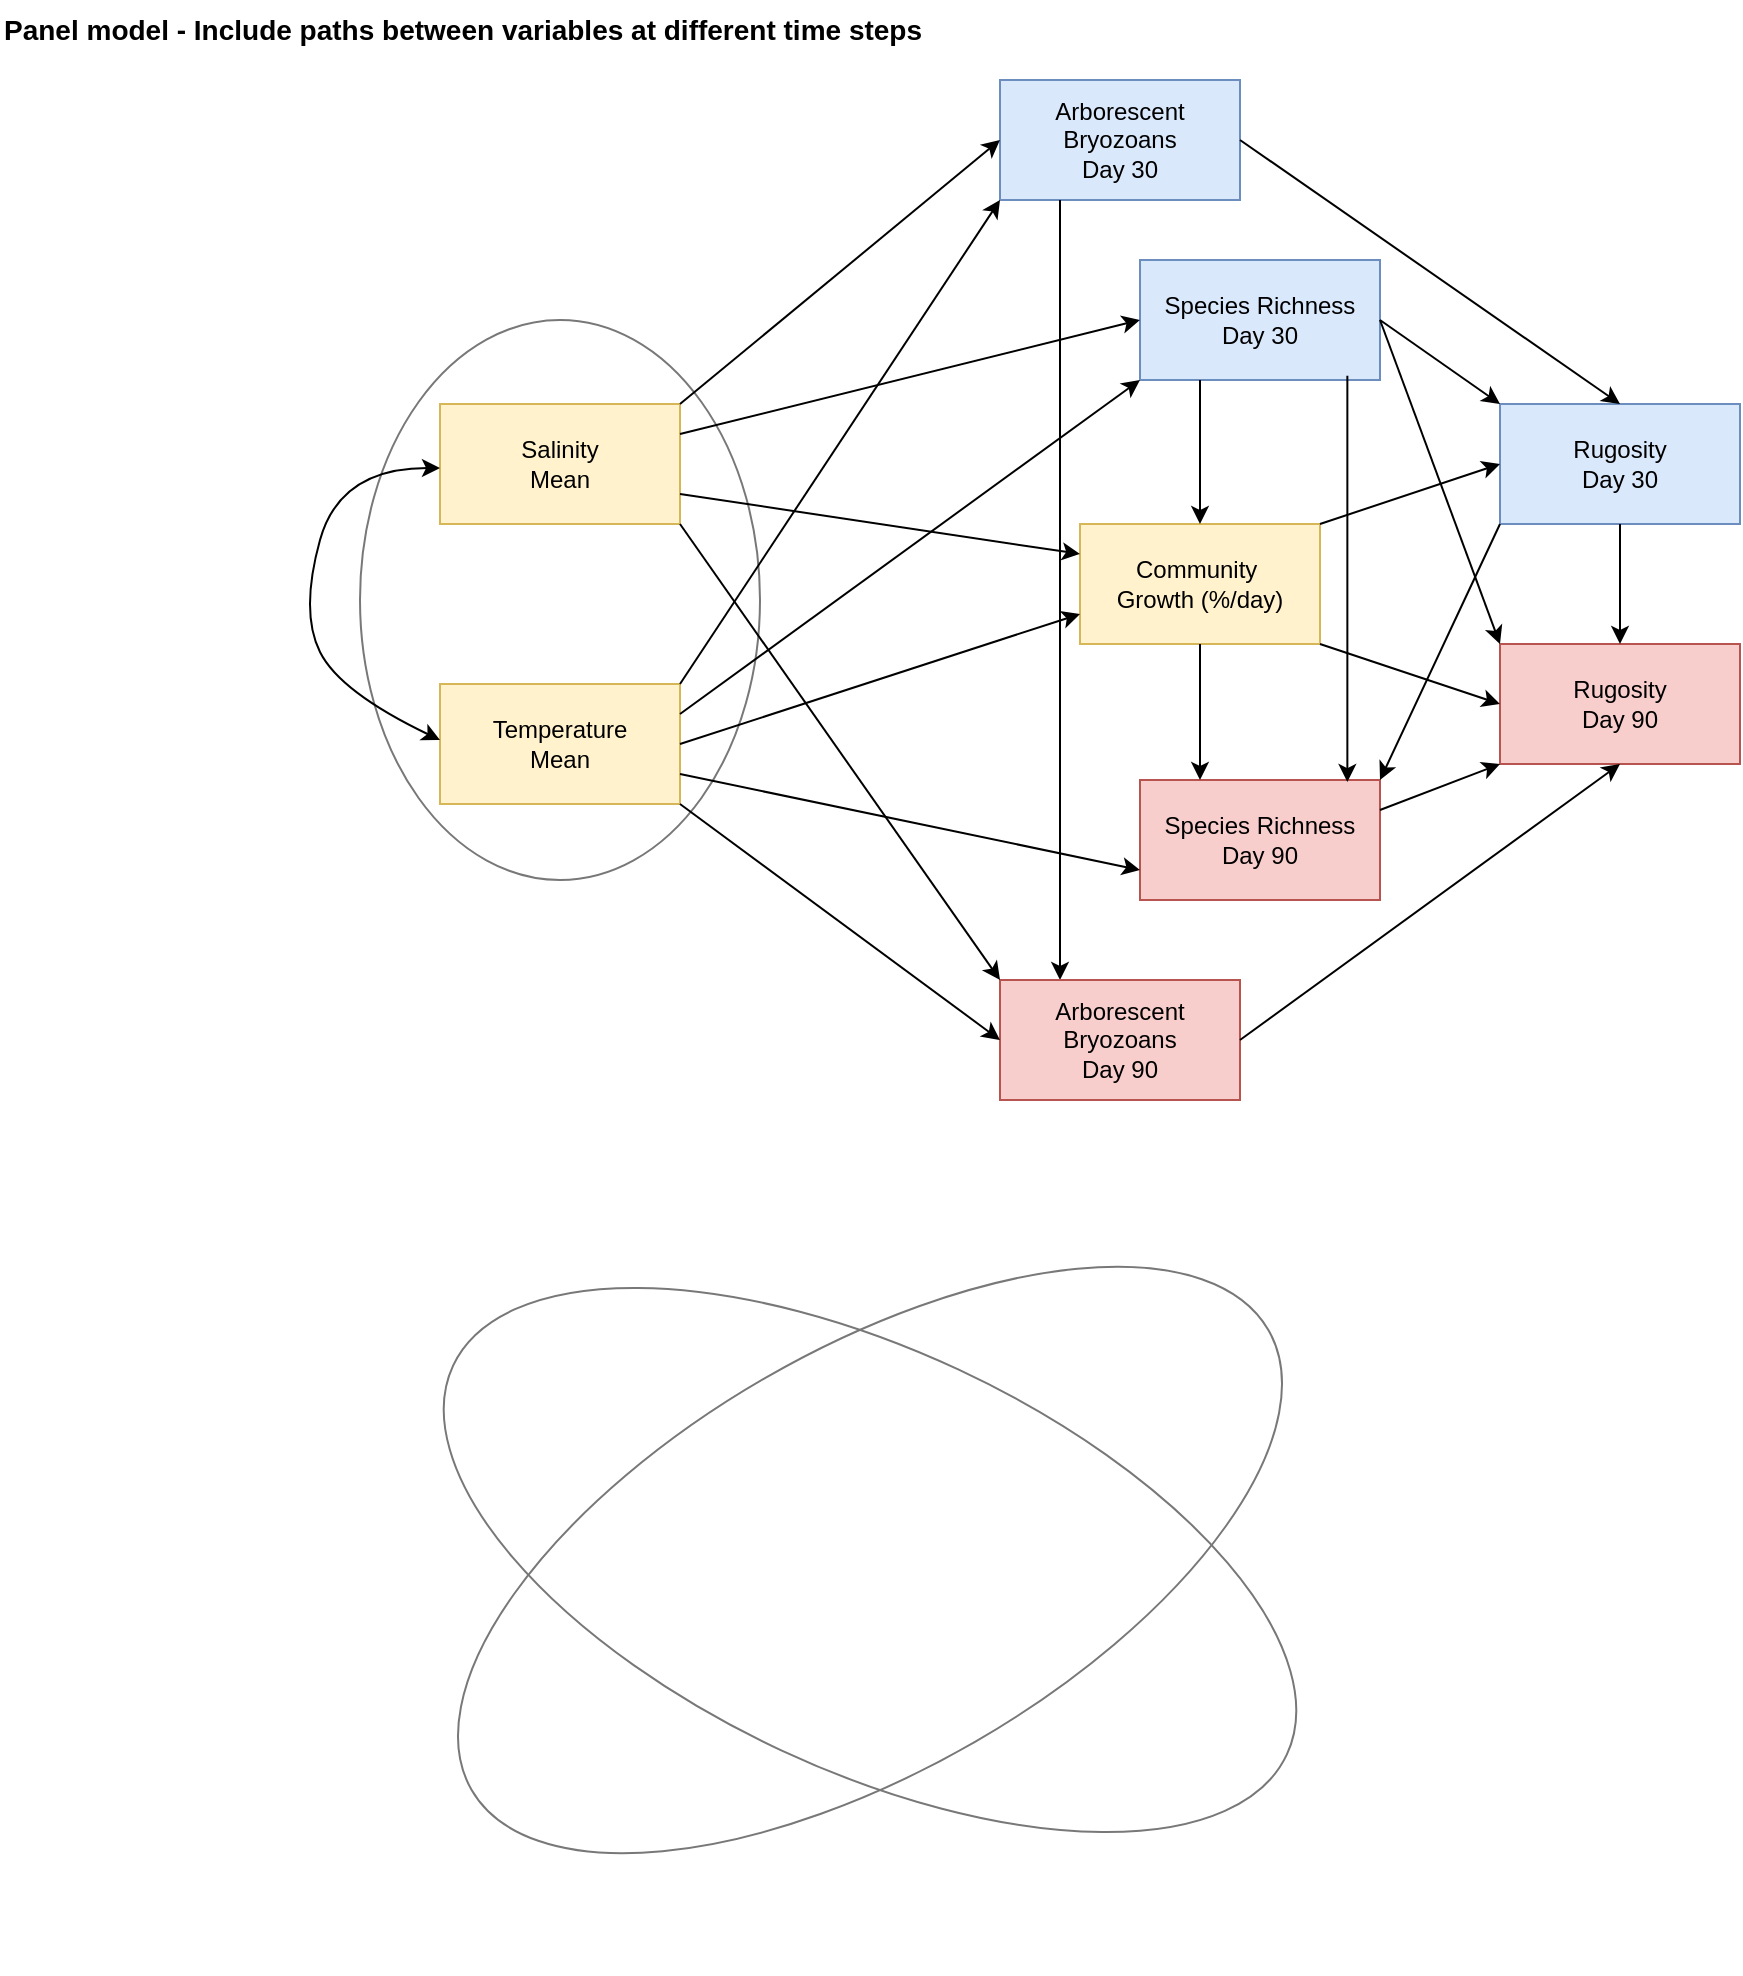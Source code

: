 <mxfile version="24.7.6">
  <diagram name="Page-1" id="g-VMl2kAD7bW_ptmqm9F">
    <mxGraphModel dx="1644" dy="458" grid="1" gridSize="10" guides="1" tooltips="1" connect="1" arrows="1" fold="1" page="1" pageScale="1" pageWidth="850" pageHeight="1100" math="0" shadow="0">
      <root>
        <mxCell id="0" />
        <mxCell id="1" parent="0" />
        <mxCell id="fCYjmJp2Jo-kTbjJ5ymH-38" value="" style="ellipse;whiteSpace=wrap;html=1;fillStyle=dashed;fillColor=none;strokeColor=#787878;" parent="1" vertex="1">
          <mxGeometry x="120" y="190" width="200" height="280" as="geometry" />
        </mxCell>
        <mxCell id="fCYjmJp2Jo-kTbjJ5ymH-39" value="" style="ellipse;whiteSpace=wrap;html=1;fillStyle=dashed;fillColor=none;strokeColor=#787878;rotation=-65;" parent="1" vertex="1">
          <mxGeometry x="270" y="580" width="210" height="460" as="geometry" />
        </mxCell>
        <mxCell id="fCYjmJp2Jo-kTbjJ5ymH-1" value="Salinity&lt;div&gt;Mean&lt;/div&gt;" style="rounded=0;whiteSpace=wrap;html=1;fillColor=#fff2cc;strokeColor=#d6b656;" parent="1" vertex="1">
          <mxGeometry x="160" y="232" width="120" height="60" as="geometry" />
        </mxCell>
        <mxCell id="fCYjmJp2Jo-kTbjJ5ymH-2" value="Community&amp;nbsp;&lt;div&gt;Growth (%/day)&lt;/div&gt;" style="whiteSpace=wrap;html=1;rounded=0;fillColor=#fff2cc;strokeColor=#d6b656;" parent="1" vertex="1">
          <mxGeometry x="480" y="292" width="120" height="60" as="geometry" />
        </mxCell>
        <mxCell id="fCYjmJp2Jo-kTbjJ5ymH-3" value="Species Richness&lt;div&gt;Day 30&lt;/div&gt;" style="whiteSpace=wrap;html=1;rounded=0;fillColor=#dae8fc;strokeColor=#6c8ebf;" parent="1" vertex="1">
          <mxGeometry x="510" y="160" width="120" height="60" as="geometry" />
        </mxCell>
        <mxCell id="fCYjmJp2Jo-kTbjJ5ymH-4" value="" style="endArrow=classic;html=1;rounded=0;exitX=1;exitY=0.75;exitDx=0;exitDy=0;entryX=0;entryY=0.25;entryDx=0;entryDy=0;" parent="1" source="fCYjmJp2Jo-kTbjJ5ymH-1" target="fCYjmJp2Jo-kTbjJ5ymH-2" edge="1">
          <mxGeometry width="50" height="50" relative="1" as="geometry">
            <mxPoint x="250" y="292" as="sourcePoint" />
            <mxPoint x="370" y="320" as="targetPoint" />
          </mxGeometry>
        </mxCell>
        <mxCell id="fCYjmJp2Jo-kTbjJ5ymH-5" value="Temperature&lt;div&gt;Mean&lt;/div&gt;" style="rounded=0;whiteSpace=wrap;html=1;fillColor=#fff2cc;strokeColor=#d6b656;" parent="1" vertex="1">
          <mxGeometry x="160" y="372" width="120" height="60" as="geometry" />
        </mxCell>
        <mxCell id="fCYjmJp2Jo-kTbjJ5ymH-6" value="Rugosity&lt;div&gt;Day 90&lt;/div&gt;" style="whiteSpace=wrap;html=1;rounded=0;fillColor=#f8cecc;strokeColor=#b85450;" parent="1" vertex="1">
          <mxGeometry x="690" y="352" width="120" height="60" as="geometry" />
        </mxCell>
        <mxCell id="fCYjmJp2Jo-kTbjJ5ymH-7" value="" style="endArrow=classic;html=1;rounded=0;entryX=0;entryY=0;entryDx=0;entryDy=0;exitX=1;exitY=0.5;exitDx=0;exitDy=0;strokeWidth=1;" parent="1" source="fCYjmJp2Jo-kTbjJ5ymH-3" target="fCYjmJp2Jo-kTbjJ5ymH-6" edge="1">
          <mxGeometry width="50" height="50" relative="1" as="geometry">
            <mxPoint x="560" y="187" as="sourcePoint" />
            <mxPoint x="640" y="267" as="targetPoint" />
          </mxGeometry>
        </mxCell>
        <mxCell id="fCYjmJp2Jo-kTbjJ5ymH-8" value="" style="endArrow=classic;html=1;rounded=0;entryX=0;entryY=1;entryDx=0;entryDy=0;exitX=1;exitY=0.25;exitDx=0;exitDy=0;" parent="1" source="fCYjmJp2Jo-kTbjJ5ymH-5" target="fCYjmJp2Jo-kTbjJ5ymH-3" edge="1">
          <mxGeometry width="50" height="50" relative="1" as="geometry">
            <mxPoint x="260" y="302" as="sourcePoint" />
            <mxPoint x="340" y="382" as="targetPoint" />
          </mxGeometry>
        </mxCell>
        <mxCell id="fCYjmJp2Jo-kTbjJ5ymH-9" value="" style="endArrow=classic;html=1;rounded=0;exitX=0.25;exitY=1;exitDx=0;exitDy=0;entryX=0.5;entryY=0;entryDx=0;entryDy=0;" parent="1" source="fCYjmJp2Jo-kTbjJ5ymH-3" target="fCYjmJp2Jo-kTbjJ5ymH-2" edge="1">
          <mxGeometry width="50" height="50" relative="1" as="geometry">
            <mxPoint x="460" y="382" as="sourcePoint" />
            <mxPoint x="510" y="342" as="targetPoint" />
          </mxGeometry>
        </mxCell>
        <mxCell id="fCYjmJp2Jo-kTbjJ5ymH-10" value="Panel model - Include paths between variables at different time steps" style="text;html=1;align=left;verticalAlign=middle;resizable=0;points=[];autosize=1;strokeColor=none;fillColor=none;fontStyle=1;fontSize=14;" parent="1" vertex="1">
          <mxGeometry x="-60" y="30" width="450" height="30" as="geometry" />
        </mxCell>
        <mxCell id="fCYjmJp2Jo-kTbjJ5ymH-11" value="" style="endArrow=classic;html=1;rounded=0;exitX=1;exitY=0.25;exitDx=0;exitDy=0;entryX=0;entryY=0.5;entryDx=0;entryDy=0;" parent="1" source="fCYjmJp2Jo-kTbjJ5ymH-1" target="fCYjmJp2Jo-kTbjJ5ymH-3" edge="1">
          <mxGeometry width="50" height="50" relative="1" as="geometry">
            <mxPoint x="270" y="282" as="sourcePoint" />
            <mxPoint x="270" y="302" as="targetPoint" />
          </mxGeometry>
        </mxCell>
        <mxCell id="fCYjmJp2Jo-kTbjJ5ymH-12" value="" style="endArrow=classic;html=1;rounded=0;exitX=1;exitY=0.5;exitDx=0;exitDy=0;entryX=0;entryY=0.75;entryDx=0;entryDy=0;" parent="1" source="fCYjmJp2Jo-kTbjJ5ymH-5" target="fCYjmJp2Jo-kTbjJ5ymH-2" edge="1">
          <mxGeometry width="50" height="50" relative="1" as="geometry">
            <mxPoint x="260" y="442" as="sourcePoint" />
            <mxPoint x="280" y="452" as="targetPoint" />
          </mxGeometry>
        </mxCell>
        <mxCell id="fCYjmJp2Jo-kTbjJ5ymH-13" value="" style="endArrow=classic;html=1;rounded=0;exitX=1;exitY=1;exitDx=0;exitDy=0;entryX=0;entryY=0.5;entryDx=0;entryDy=0;" parent="1" source="fCYjmJp2Jo-kTbjJ5ymH-2" target="fCYjmJp2Jo-kTbjJ5ymH-6" edge="1">
          <mxGeometry width="50" height="50" relative="1" as="geometry">
            <mxPoint x="450" y="372" as="sourcePoint" />
            <mxPoint x="530" y="347" as="targetPoint" />
          </mxGeometry>
        </mxCell>
        <mxCell id="fCYjmJp2Jo-kTbjJ5ymH-14" value="Arborescent Bryozoans&lt;div&gt;Day 30&lt;/div&gt;" style="rounded=0;whiteSpace=wrap;html=1;fillColor=#dae8fc;strokeColor=#6c8ebf;" parent="1" vertex="1">
          <mxGeometry x="440" y="70" width="120" height="60" as="geometry" />
        </mxCell>
        <mxCell id="fCYjmJp2Jo-kTbjJ5ymH-15" value="" style="endArrow=classic;html=1;rounded=0;entryX=0.25;entryY=0;entryDx=0;entryDy=0;exitX=0.25;exitY=1;exitDx=0;exitDy=0;" parent="1" source="fCYjmJp2Jo-kTbjJ5ymH-14" target="fCYjmJp2Jo-kTbjJ5ymH-21" edge="1">
          <mxGeometry width="50" height="50" relative="1" as="geometry">
            <mxPoint x="440" y="200" as="sourcePoint" />
            <mxPoint x="459" y="510" as="targetPoint" />
          </mxGeometry>
        </mxCell>
        <mxCell id="fCYjmJp2Jo-kTbjJ5ymH-16" value="" style="endArrow=classic;html=1;rounded=0;entryX=0;entryY=0.5;entryDx=0;entryDy=0;exitX=1;exitY=0;exitDx=0;exitDy=0;" parent="1" source="fCYjmJp2Jo-kTbjJ5ymH-1" target="fCYjmJp2Jo-kTbjJ5ymH-14" edge="1">
          <mxGeometry width="50" height="50" relative="1" as="geometry">
            <mxPoint x="240" y="262" as="sourcePoint" />
            <mxPoint x="340" y="317" as="targetPoint" />
          </mxGeometry>
        </mxCell>
        <mxCell id="fCYjmJp2Jo-kTbjJ5ymH-17" value="" style="endArrow=classic;html=1;rounded=0;exitX=1;exitY=0;exitDx=0;exitDy=0;" parent="1" source="fCYjmJp2Jo-kTbjJ5ymH-5" edge="1">
          <mxGeometry width="50" height="50" relative="1" as="geometry">
            <mxPoint x="240" y="302" as="sourcePoint" />
            <mxPoint x="440" y="130" as="targetPoint" />
          </mxGeometry>
        </mxCell>
        <mxCell id="fCYjmJp2Jo-kTbjJ5ymH-18" value="" style="curved=1;endArrow=classic;html=1;rounded=0;exitX=0;exitY=0.5;exitDx=0;exitDy=0;startArrow=classic;startFill=1;" parent="1" edge="1">
          <mxGeometry width="50" height="50" relative="1" as="geometry">
            <mxPoint x="160" y="400" as="sourcePoint" />
            <mxPoint x="160" y="264" as="targetPoint" />
            <Array as="points">
              <mxPoint x="110" y="376" />
              <mxPoint x="90" y="336" />
              <mxPoint x="110" y="264" />
            </Array>
          </mxGeometry>
        </mxCell>
        <mxCell id="fCYjmJp2Jo-kTbjJ5ymH-19" value="Rugosity&lt;div&gt;Day 30&lt;/div&gt;" style="whiteSpace=wrap;html=1;rounded=0;fillColor=#dae8fc;strokeColor=#6c8ebf;" parent="1" vertex="1">
          <mxGeometry x="690" y="232" width="120" height="60" as="geometry" />
        </mxCell>
        <mxCell id="fCYjmJp2Jo-kTbjJ5ymH-21" value="Arborescent Bryozoans&lt;div&gt;Day 90&lt;/div&gt;" style="rounded=0;whiteSpace=wrap;html=1;fillColor=#f8cecc;strokeColor=#b85450;" parent="1" vertex="1">
          <mxGeometry x="440" y="520" width="120" height="60" as="geometry" />
        </mxCell>
        <mxCell id="fCYjmJp2Jo-kTbjJ5ymH-22" value="Species Richness&lt;div&gt;Day 90&lt;/div&gt;" style="whiteSpace=wrap;html=1;rounded=0;fillColor=#f8cecc;strokeColor=#b85450;" parent="1" vertex="1">
          <mxGeometry x="510" y="420" width="120" height="60" as="geometry" />
        </mxCell>
        <mxCell id="fCYjmJp2Jo-kTbjJ5ymH-23" value="" style="endArrow=classic;html=1;rounded=0;entryX=0.5;entryY=0;entryDx=0;entryDy=0;exitX=0.5;exitY=1;exitDx=0;exitDy=0;" parent="1" source="fCYjmJp2Jo-kTbjJ5ymH-19" target="fCYjmJp2Jo-kTbjJ5ymH-6" edge="1">
          <mxGeometry width="50" height="50" relative="1" as="geometry">
            <mxPoint x="570" y="127" as="sourcePoint" />
            <mxPoint x="760" y="380" as="targetPoint" />
          </mxGeometry>
        </mxCell>
        <mxCell id="fCYjmJp2Jo-kTbjJ5ymH-24" value="" style="endArrow=classic;html=1;rounded=0;exitX=1;exitY=0.25;exitDx=0;exitDy=0;entryX=0;entryY=1;entryDx=0;entryDy=0;" parent="1" source="fCYjmJp2Jo-kTbjJ5ymH-22" target="fCYjmJp2Jo-kTbjJ5ymH-6" edge="1">
          <mxGeometry width="50" height="50" relative="1" as="geometry">
            <mxPoint x="500" y="370" as="sourcePoint" />
            <mxPoint x="690" y="410" as="targetPoint" />
          </mxGeometry>
        </mxCell>
        <mxCell id="fCYjmJp2Jo-kTbjJ5ymH-25" value="" style="endArrow=classic;html=1;rounded=0;exitX=1;exitY=0.5;exitDx=0;exitDy=0;entryX=0.5;entryY=1;entryDx=0;entryDy=0;" parent="1" source="fCYjmJp2Jo-kTbjJ5ymH-21" target="fCYjmJp2Jo-kTbjJ5ymH-6" edge="1">
          <mxGeometry width="50" height="50" relative="1" as="geometry">
            <mxPoint x="570" y="460" as="sourcePoint" />
            <mxPoint x="690" y="430" as="targetPoint" />
          </mxGeometry>
        </mxCell>
        <mxCell id="fCYjmJp2Jo-kTbjJ5ymH-26" value="" style="endArrow=classic;html=1;rounded=0;entryX=0.864;entryY=0.017;entryDx=0;entryDy=0;exitX=0.864;exitY=0.964;exitDx=0;exitDy=0;strokeWidth=1;exitPerimeter=0;entryPerimeter=0;" parent="1" source="fCYjmJp2Jo-kTbjJ5ymH-3" target="fCYjmJp2Jo-kTbjJ5ymH-22" edge="1">
          <mxGeometry width="50" height="50" relative="1" as="geometry">
            <mxPoint x="580" y="220" as="sourcePoint" />
            <mxPoint x="580" y="400" as="targetPoint" />
          </mxGeometry>
        </mxCell>
        <mxCell id="fCYjmJp2Jo-kTbjJ5ymH-27" value="" style="endArrow=classic;html=1;rounded=0;exitX=1;exitY=0.5;exitDx=0;exitDy=0;strokeWidth=1;entryX=0.5;entryY=0;entryDx=0;entryDy=0;" parent="1" source="fCYjmJp2Jo-kTbjJ5ymH-14" target="fCYjmJp2Jo-kTbjJ5ymH-19" edge="1">
          <mxGeometry width="50" height="50" relative="1" as="geometry">
            <mxPoint x="640" y="242" as="sourcePoint" />
            <mxPoint x="700" y="380" as="targetPoint" />
          </mxGeometry>
        </mxCell>
        <mxCell id="fCYjmJp2Jo-kTbjJ5ymH-29" value="" style="endArrow=classic;html=1;rounded=0;entryX=0;entryY=0;entryDx=0;entryDy=0;exitX=1;exitY=0.5;exitDx=0;exitDy=0;strokeWidth=1;" parent="1" source="fCYjmJp2Jo-kTbjJ5ymH-3" target="fCYjmJp2Jo-kTbjJ5ymH-19" edge="1">
          <mxGeometry width="50" height="50" relative="1" as="geometry">
            <mxPoint x="640" y="242" as="sourcePoint" />
            <mxPoint x="700" y="380" as="targetPoint" />
          </mxGeometry>
        </mxCell>
        <mxCell id="fCYjmJp2Jo-kTbjJ5ymH-32" value="" style="endArrow=classic;html=1;rounded=0;entryX=0;entryY=0.75;entryDx=0;entryDy=0;exitX=1;exitY=0.75;exitDx=0;exitDy=0;" parent="1" source="fCYjmJp2Jo-kTbjJ5ymH-5" target="fCYjmJp2Jo-kTbjJ5ymH-22" edge="1">
          <mxGeometry width="50" height="50" relative="1" as="geometry">
            <mxPoint x="240" y="397" as="sourcePoint" />
            <mxPoint x="520" y="242" as="targetPoint" />
          </mxGeometry>
        </mxCell>
        <mxCell id="fCYjmJp2Jo-kTbjJ5ymH-34" value="" style="endArrow=classic;html=1;rounded=0;entryX=0;entryY=0.5;entryDx=0;entryDy=0;exitX=1;exitY=1;exitDx=0;exitDy=0;" parent="1" source="fCYjmJp2Jo-kTbjJ5ymH-5" target="fCYjmJp2Jo-kTbjJ5ymH-21" edge="1">
          <mxGeometry width="50" height="50" relative="1" as="geometry">
            <mxPoint x="240" y="382" as="sourcePoint" />
            <mxPoint x="450" y="142" as="targetPoint" />
          </mxGeometry>
        </mxCell>
        <mxCell id="fCYjmJp2Jo-kTbjJ5ymH-35" value="" style="endArrow=classic;html=1;rounded=0;exitX=1;exitY=1;exitDx=0;exitDy=0;entryX=0;entryY=0;entryDx=0;entryDy=0;" parent="1" source="fCYjmJp2Jo-kTbjJ5ymH-1" target="fCYjmJp2Jo-kTbjJ5ymH-21" edge="1">
          <mxGeometry width="50" height="50" relative="1" as="geometry">
            <mxPoint x="240" y="242" as="sourcePoint" />
            <mxPoint x="440" y="520" as="targetPoint" />
          </mxGeometry>
        </mxCell>
        <mxCell id="fCYjmJp2Jo-kTbjJ5ymH-36" value="" style="endArrow=classic;html=1;rounded=0;exitX=0.5;exitY=1;exitDx=0;exitDy=0;entryX=0.25;entryY=0;entryDx=0;entryDy=0;" parent="1" source="fCYjmJp2Jo-kTbjJ5ymH-2" target="fCYjmJp2Jo-kTbjJ5ymH-22" edge="1">
          <mxGeometry width="50" height="50" relative="1" as="geometry">
            <mxPoint x="470" y="310" as="sourcePoint" />
            <mxPoint x="580" y="220" as="targetPoint" />
          </mxGeometry>
        </mxCell>
        <mxCell id="fCYjmJp2Jo-kTbjJ5ymH-43" value="" style="ellipse;whiteSpace=wrap;html=1;fillStyle=dashed;fillColor=none;strokeColor=#787878;rotation=-120;" parent="1" vertex="1">
          <mxGeometry x="270" y="580" width="210" height="460" as="geometry" />
        </mxCell>
        <mxCell id="fCYjmJp2Jo-kTbjJ5ymH-44" value="" style="endArrow=classic;html=1;rounded=0;entryX=1;entryY=0;entryDx=0;entryDy=0;exitX=0;exitY=1;exitDx=0;exitDy=0;strokeWidth=1;" parent="1" source="fCYjmJp2Jo-kTbjJ5ymH-19" target="fCYjmJp2Jo-kTbjJ5ymH-22" edge="1">
          <mxGeometry width="50" height="50" relative="1" as="geometry">
            <mxPoint x="640" y="200" as="sourcePoint" />
            <mxPoint x="700" y="380" as="targetPoint" />
          </mxGeometry>
        </mxCell>
        <mxCell id="fCYjmJp2Jo-kTbjJ5ymH-46" value="" style="endArrow=classic;html=1;rounded=0;exitX=1;exitY=0;exitDx=0;exitDy=0;entryX=0;entryY=0.5;entryDx=0;entryDy=0;" parent="1" source="fCYjmJp2Jo-kTbjJ5ymH-2" target="fCYjmJp2Jo-kTbjJ5ymH-19" edge="1">
          <mxGeometry width="50" height="50" relative="1" as="geometry">
            <mxPoint x="600" y="292" as="sourcePoint" />
            <mxPoint x="690" y="322" as="targetPoint" />
          </mxGeometry>
        </mxCell>
      </root>
    </mxGraphModel>
  </diagram>
</mxfile>
